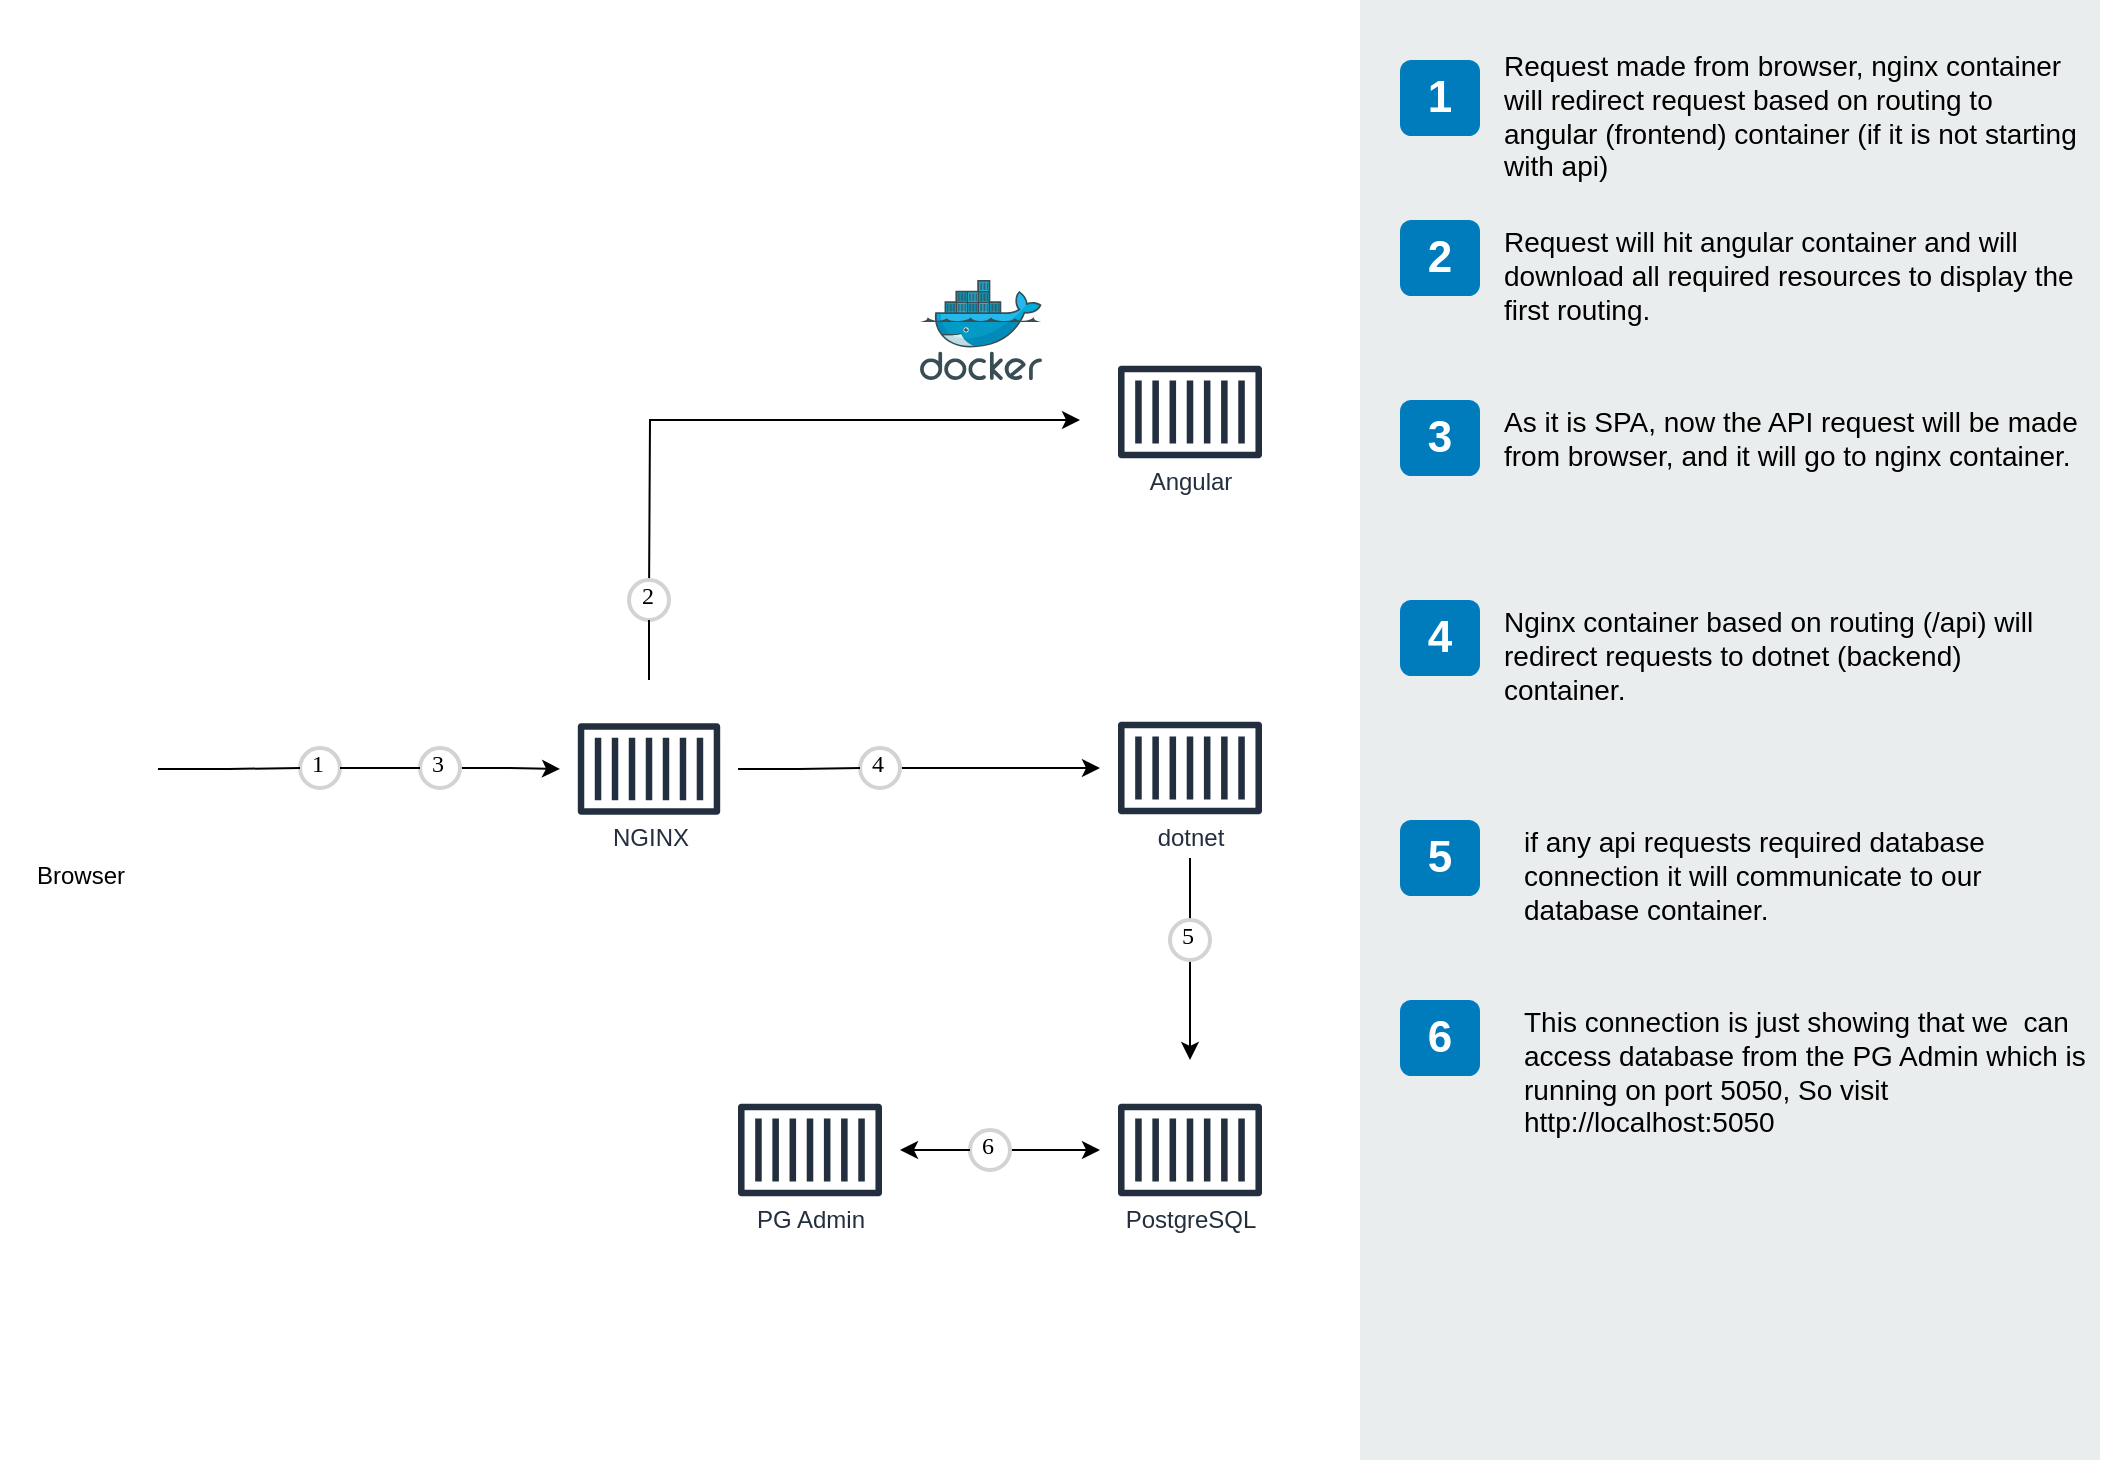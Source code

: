 <mxfile version="20.4.0" type="device"><diagram id="7gcUSTIZ7YSJ5vT40chW" name="Page-1"><mxGraphModel dx="1422" dy="729" grid="1" gridSize="10" guides="1" tooltips="1" connect="1" arrows="1" fold="1" page="1" pageScale="1" pageWidth="1169" pageHeight="827" math="0" shadow="0"><root><mxCell id="0"/><mxCell id="1" parent="0"/><mxCell id="QRNC93a7bk1nr1__6tcH-12" style="edgeStyle=orthogonalEdgeStyle;rounded=0;orthogonalLoop=1;jettySize=auto;html=1;startArrow=none;" edge="1" parent="1" source="QRNC93a7bk1nr1__6tcH-53" target="QRNC93a7bk1nr1__6tcH-10"><mxGeometry relative="1" as="geometry"/></mxCell><mxCell id="QRNC93a7bk1nr1__6tcH-2" value="Browser" style="shape=image;html=1;verticalAlign=top;verticalLabelPosition=bottom;labelBackgroundColor=#ffffff;imageAspect=0;aspect=fixed;image=https://cdn2.iconfinder.com/data/icons/social-media-and-payment/64/-36-128.png" vertex="1" parent="1"><mxGeometry x="100" y="375" width="79" height="79" as="geometry"/></mxCell><mxCell id="QRNC93a7bk1nr1__6tcH-21" value="" style="ellipse;whiteSpace=wrap;html=1;aspect=fixed;strokeWidth=2;fontFamily=Helvetica;spacingBottom=4;spacingRight=2;strokeColor=none;fontSize=12;fontColor=default;align=center;fillColor=default;gradientColor=none;container=0;" vertex="1" connectable="0" parent="1"><mxGeometry x="380" y="191" width="360" height="459" as="geometry"/></mxCell><mxCell id="QRNC93a7bk1nr1__6tcH-22" value="" style="sketch=0;aspect=fixed;html=1;points=[];align=center;image;fontSize=12;image=img/lib/mscae/Docker.svg;labelBorderColor=none;strokeColor=default;fillColor=default;gradientColor=none;gradientDirection=radial;" vertex="1" parent="1"><mxGeometry x="560" y="170" width="60.98" height="50" as="geometry"/></mxCell><mxCell id="QRNC93a7bk1nr1__6tcH-27" value="1" style="ellipse;whiteSpace=wrap;html=1;aspect=fixed;strokeWidth=2;fontFamily=Tahoma;spacingBottom=4;spacingRight=2;strokeColor=#d3d3d3;labelBorderColor=none;fillColor=default;gradientColor=none;gradientDirection=radial;" vertex="1" parent="1"><mxGeometry x="250" y="404" width="20" height="20" as="geometry"/></mxCell><mxCell id="QRNC93a7bk1nr1__6tcH-28" value="" style="edgeStyle=orthogonalEdgeStyle;rounded=0;orthogonalLoop=1;jettySize=auto;html=1;endArrow=none;" edge="1" parent="1" source="QRNC93a7bk1nr1__6tcH-2" target="QRNC93a7bk1nr1__6tcH-27"><mxGeometry relative="1" as="geometry"><mxPoint x="179" y="414.5" as="sourcePoint"/><mxPoint x="380" y="414.5" as="targetPoint"/></mxGeometry></mxCell><mxCell id="QRNC93a7bk1nr1__6tcH-49" value="" style="rounded=0;whiteSpace=wrap;html=1;fillColor=#EAEDED;fontSize=22;fontColor=#FFFFFF;strokeColor=none;labelBackgroundColor=none;" vertex="1" parent="1"><mxGeometry x="780" y="30" width="370" height="730" as="geometry"/></mxCell><mxCell id="QRNC93a7bk1nr1__6tcH-50" value="1" style="rounded=1;whiteSpace=wrap;html=1;fillColor=#007CBD;strokeColor=none;fontColor=#FFFFFF;fontStyle=1;fontSize=22;labelBackgroundColor=none;" vertex="1" parent="1"><mxGeometry x="800" y="60" width="40" height="38" as="geometry"/></mxCell><mxCell id="QRNC93a7bk1nr1__6tcH-51" value="&lt;span&gt;Request made from browser, nginx container will redirect request based on routing to angular (frontend) container (if it is not starting with api)&lt;/span&gt;" style="text;html=1;align=left;verticalAlign=top;spacingTop=-4;fontSize=14;labelBackgroundColor=none;whiteSpace=wrap;" vertex="1" parent="1"><mxGeometry x="850" y="52" width="290" height="68" as="geometry"/></mxCell><mxCell id="QRNC93a7bk1nr1__6tcH-53" value="3" style="ellipse;whiteSpace=wrap;html=1;aspect=fixed;strokeWidth=2;fontFamily=Tahoma;spacingBottom=4;spacingRight=2;strokeColor=#d3d3d3;labelBorderColor=none;fillColor=default;gradientColor=none;gradientDirection=radial;" vertex="1" parent="1"><mxGeometry x="310" y="404" width="20" height="20" as="geometry"/></mxCell><mxCell id="QRNC93a7bk1nr1__6tcH-55" value="" style="edgeStyle=orthogonalEdgeStyle;rounded=0;orthogonalLoop=1;jettySize=auto;html=1;startArrow=none;endArrow=none;" edge="1" parent="1" source="QRNC93a7bk1nr1__6tcH-27" target="QRNC93a7bk1nr1__6tcH-53"><mxGeometry relative="1" as="geometry"><mxPoint x="270" y="414" as="sourcePoint"/><mxPoint x="380" y="414.5" as="targetPoint"/></mxGeometry></mxCell><mxCell id="QRNC93a7bk1nr1__6tcH-56" value="2" style="rounded=1;whiteSpace=wrap;html=1;fillColor=#007CBD;strokeColor=none;fontColor=#FFFFFF;fontStyle=1;fontSize=22;labelBackgroundColor=none;" vertex="1" parent="1"><mxGeometry x="800" y="140" width="40" height="38" as="geometry"/></mxCell><mxCell id="QRNC93a7bk1nr1__6tcH-57" value="Request will hit angular container and will download all required resources to display the first routing." style="text;html=1;align=left;verticalAlign=top;spacingTop=-4;fontSize=14;labelBackgroundColor=none;whiteSpace=wrap;" vertex="1" parent="1"><mxGeometry x="850" y="140" width="290" height="68" as="geometry"/></mxCell><mxCell id="QRNC93a7bk1nr1__6tcH-58" value="3" style="rounded=1;whiteSpace=wrap;html=1;fillColor=#007CBD;strokeColor=none;fontColor=#FFFFFF;fontStyle=1;fontSize=22;labelBackgroundColor=none;" vertex="1" parent="1"><mxGeometry x="800" y="230" width="40" height="38" as="geometry"/></mxCell><mxCell id="QRNC93a7bk1nr1__6tcH-59" value="As it is SPA, now the API request will be made from browser, and it will go to nginx container." style="text;html=1;align=left;verticalAlign=top;spacingTop=-4;fontSize=14;labelBackgroundColor=none;whiteSpace=wrap;" vertex="1" parent="1"><mxGeometry x="850" y="230" width="290" height="68" as="geometry"/></mxCell><mxCell id="QRNC93a7bk1nr1__6tcH-60" value="4" style="rounded=1;whiteSpace=wrap;html=1;fillColor=#007CBD;strokeColor=none;fontColor=#FFFFFF;fontStyle=1;fontSize=22;labelBackgroundColor=none;" vertex="1" parent="1"><mxGeometry x="800" y="330" width="40" height="38" as="geometry"/></mxCell><mxCell id="QRNC93a7bk1nr1__6tcH-61" value="Nginx container based on routing (/api) will redirect requests to dotnet (backend) container." style="text;html=1;align=left;verticalAlign=top;spacingTop=-4;fontSize=14;labelBackgroundColor=none;whiteSpace=wrap;" vertex="1" parent="1"><mxGeometry x="850" y="330" width="290" height="68" as="geometry"/></mxCell><mxCell id="QRNC93a7bk1nr1__6tcH-62" value="5" style="rounded=1;whiteSpace=wrap;html=1;fillColor=#007CBD;strokeColor=none;fontColor=#FFFFFF;fontStyle=1;fontSize=22;labelBackgroundColor=none;" vertex="1" parent="1"><mxGeometry x="800" y="440" width="40" height="38" as="geometry"/></mxCell><mxCell id="QRNC93a7bk1nr1__6tcH-63" value="if any api requests required database connection it will communicate to our database container." style="text;html=1;align=left;verticalAlign=top;spacingTop=-4;fontSize=14;labelBackgroundColor=none;whiteSpace=wrap;" vertex="1" parent="1"><mxGeometry x="860" y="440" width="290" height="68" as="geometry"/></mxCell><mxCell id="QRNC93a7bk1nr1__6tcH-76" value="6" style="rounded=1;whiteSpace=wrap;html=1;fillColor=#007CBD;strokeColor=none;fontColor=#FFFFFF;fontStyle=1;fontSize=22;labelBackgroundColor=none;" vertex="1" parent="1"><mxGeometry x="800" y="530" width="40" height="38" as="geometry"/></mxCell><mxCell id="QRNC93a7bk1nr1__6tcH-77" value="This connection is just showing that we&amp;nbsp; can access database from the PG Admin which is running on port 5050, So visit http://localhost:5050" style="text;html=1;align=left;verticalAlign=top;spacingTop=-4;fontSize=14;labelBackgroundColor=none;whiteSpace=wrap;" vertex="1" parent="1"><mxGeometry x="860" y="530" width="290" height="68" as="geometry"/></mxCell><mxCell id="QRNC93a7bk1nr1__6tcH-10" value="NGINX" style="sketch=0;outlineConnect=0;fontColor=#232F3E;gradientColor=none;strokeColor=#232F3E;fillColor=#ffffff;dashed=0;verticalLabelPosition=bottom;verticalAlign=top;align=center;html=1;fontSize=12;fontStyle=0;aspect=fixed;shape=mxgraph.aws4.resourceIcon;resIcon=mxgraph.aws4.container_1;labelPosition=center;spacingTop=-24;" vertex="1" parent="1"><mxGeometry x="380" y="370" width="89" height="89" as="geometry"/></mxCell><mxCell id="QRNC93a7bk1nr1__6tcH-3" value="Angular" style="sketch=0;outlineConnect=0;fontColor=#232F3E;gradientColor=none;strokeColor=#232F3E;fillColor=#ffffff;dashed=0;verticalLabelPosition=bottom;verticalAlign=top;align=center;html=1;fontSize=12;fontStyle=0;aspect=fixed;shape=mxgraph.aws4.resourceIcon;resIcon=mxgraph.aws4.container_1;labelPosition=center;labelBorderColor=none;gradientDirection=radial;spacingTop=-24;" vertex="1" parent="1"><mxGeometry x="650" y="191" width="90" height="90" as="geometry"/></mxCell><mxCell id="QRNC93a7bk1nr1__6tcH-4" value="dotnet" style="sketch=0;outlineConnect=0;fontColor=#232F3E;gradientColor=none;strokeColor=#232F3E;fillColor=#ffffff;dashed=0;verticalLabelPosition=bottom;verticalAlign=top;align=center;html=1;fontSize=12;fontStyle=0;aspect=fixed;shape=mxgraph.aws4.resourceIcon;resIcon=mxgraph.aws4.container_1;labelPosition=center;spacingTop=-24;" vertex="1" parent="1"><mxGeometry x="650" y="369" width="90" height="90" as="geometry"/></mxCell><mxCell id="QRNC93a7bk1nr1__6tcH-19" value="&lt;br&gt;" style="edgeStyle=orthogonalEdgeStyle;rounded=0;orthogonalLoop=1;jettySize=auto;html=1;startArrow=none;" edge="1" parent="1" source="QRNC93a7bk1nr1__6tcH-42" target="QRNC93a7bk1nr1__6tcH-4"><mxGeometry relative="1" as="geometry"/></mxCell><mxCell id="QRNC93a7bk1nr1__6tcH-5" value="PostgreSQL" style="sketch=0;outlineConnect=0;fontColor=#232F3E;gradientColor=none;strokeColor=#232F3E;fillColor=#ffffff;dashed=0;verticalLabelPosition=bottom;verticalAlign=top;align=center;html=1;fontSize=12;fontStyle=0;aspect=fixed;shape=mxgraph.aws4.resourceIcon;resIcon=mxgraph.aws4.container_1;labelPosition=center;spacingTop=-24;" vertex="1" parent="1"><mxGeometry x="650" y="560" width="90" height="90" as="geometry"/></mxCell><mxCell id="QRNC93a7bk1nr1__6tcH-18" style="edgeStyle=orthogonalEdgeStyle;rounded=0;orthogonalLoop=1;jettySize=auto;html=1;" edge="1" parent="1" source="QRNC93a7bk1nr1__6tcH-4" target="QRNC93a7bk1nr1__6tcH-5"><mxGeometry relative="1" as="geometry"/></mxCell><mxCell id="QRNC93a7bk1nr1__6tcH-14" value="" style="endArrow=classic;html=1;rounded=0;startArrow=none;" edge="1" parent="1" source="QRNC93a7bk1nr1__6tcH-37"><mxGeometry width="50" height="50" relative="1" as="geometry"><mxPoint x="430" y="380" as="sourcePoint"/><mxPoint x="640" y="240" as="targetPoint"/><Array as="points"><mxPoint x="425" y="240"/></Array></mxGeometry></mxCell><mxCell id="QRNC93a7bk1nr1__6tcH-37" value="2" style="ellipse;whiteSpace=wrap;html=1;aspect=fixed;strokeWidth=2;fontFamily=Tahoma;spacingBottom=4;spacingRight=2;strokeColor=#d3d3d3;labelBorderColor=none;fillColor=default;gradientColor=none;gradientDirection=radial;" vertex="1" parent="1"><mxGeometry x="414.5" y="320" width="20" height="20" as="geometry"/></mxCell><mxCell id="QRNC93a7bk1nr1__6tcH-41" value="" style="endArrow=none;html=1;rounded=0;" edge="1" parent="1" source="QRNC93a7bk1nr1__6tcH-10" target="QRNC93a7bk1nr1__6tcH-37"><mxGeometry width="50" height="50" relative="1" as="geometry"><mxPoint x="804.628" y="561" as="sourcePoint"/><mxPoint x="1020" y="431" as="targetPoint"/><Array as="points"/></mxGeometry></mxCell><mxCell id="QRNC93a7bk1nr1__6tcH-42" value="4" style="ellipse;whiteSpace=wrap;html=1;aspect=fixed;strokeWidth=2;fontFamily=Tahoma;spacingBottom=4;spacingRight=2;strokeColor=#d3d3d3;labelBorderColor=none;fillColor=default;gradientColor=none;gradientDirection=radial;" vertex="1" parent="1"><mxGeometry x="530" y="404" width="20" height="20" as="geometry"/></mxCell><mxCell id="QRNC93a7bk1nr1__6tcH-43" value="" style="edgeStyle=orthogonalEdgeStyle;rounded=0;orthogonalLoop=1;jettySize=auto;html=1;endArrow=none;" edge="1" parent="1" source="QRNC93a7bk1nr1__6tcH-10" target="QRNC93a7bk1nr1__6tcH-42"><mxGeometry relative="1" as="geometry"><mxPoint x="849" y="605.5" as="sourcePoint"/><mxPoint x="1030" y="605" as="targetPoint"/></mxGeometry></mxCell><mxCell id="QRNC93a7bk1nr1__6tcH-48" value="5" style="ellipse;whiteSpace=wrap;html=1;aspect=fixed;strokeWidth=2;fontFamily=Tahoma;spacingBottom=4;spacingRight=2;strokeColor=#d3d3d3;labelBorderColor=none;fillColor=default;gradientColor=none;gradientDirection=radial;" vertex="1" parent="1"><mxGeometry x="685" y="490" width="20" height="20" as="geometry"/></mxCell><mxCell id="QRNC93a7bk1nr1__6tcH-64" value="PG Admin" style="sketch=0;outlineConnect=0;fontColor=#232F3E;gradientColor=none;strokeColor=#232F3E;fillColor=#ffffff;dashed=0;verticalLabelPosition=bottom;verticalAlign=top;align=center;html=1;fontSize=12;fontStyle=0;aspect=fixed;shape=mxgraph.aws4.resourceIcon;resIcon=mxgraph.aws4.container_1;labelPosition=center;spacingTop=-24;" vertex="1" parent="1"><mxGeometry x="460" y="560" width="90" height="90" as="geometry"/></mxCell><mxCell id="QRNC93a7bk1nr1__6tcH-65" value="" style="endArrow=classic;startArrow=none;html=1;rounded=0;" edge="1" parent="1" source="QRNC93a7bk1nr1__6tcH-73" target="QRNC93a7bk1nr1__6tcH-5"><mxGeometry width="50" height="50" relative="1" as="geometry"><mxPoint x="570" y="630" as="sourcePoint"/><mxPoint x="650" y="600" as="targetPoint"/></mxGeometry></mxCell><mxCell id="QRNC93a7bk1nr1__6tcH-73" value="6" style="ellipse;whiteSpace=wrap;html=1;aspect=fixed;strokeWidth=2;fontFamily=Tahoma;spacingBottom=4;spacingRight=2;strokeColor=#d3d3d3;labelBorderColor=none;fillColor=default;gradientColor=none;gradientDirection=radial;" vertex="1" parent="1"><mxGeometry x="585" y="595" width="20" height="20" as="geometry"/></mxCell><mxCell id="QRNC93a7bk1nr1__6tcH-74" value="" style="endArrow=none;startArrow=classic;html=1;rounded=0;" edge="1" parent="1" source="QRNC93a7bk1nr1__6tcH-64" target="QRNC93a7bk1nr1__6tcH-73"><mxGeometry width="50" height="50" relative="1" as="geometry"><mxPoint x="930" y="796" as="sourcePoint"/><mxPoint x="1030" y="796" as="targetPoint"/></mxGeometry></mxCell></root></mxGraphModel></diagram></mxfile>